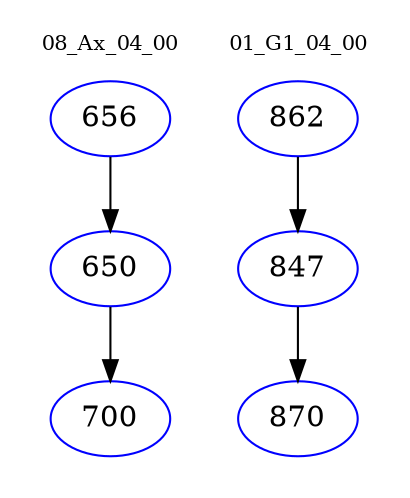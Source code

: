digraph{
subgraph cluster_0 {
color = white
label = "08_Ax_04_00";
fontsize=10;
T0_656 [label="656", color="blue"]
T0_656 -> T0_650 [color="black"]
T0_650 [label="650", color="blue"]
T0_650 -> T0_700 [color="black"]
T0_700 [label="700", color="blue"]
}
subgraph cluster_1 {
color = white
label = "01_G1_04_00";
fontsize=10;
T1_862 [label="862", color="blue"]
T1_862 -> T1_847 [color="black"]
T1_847 [label="847", color="blue"]
T1_847 -> T1_870 [color="black"]
T1_870 [label="870", color="blue"]
}
}
